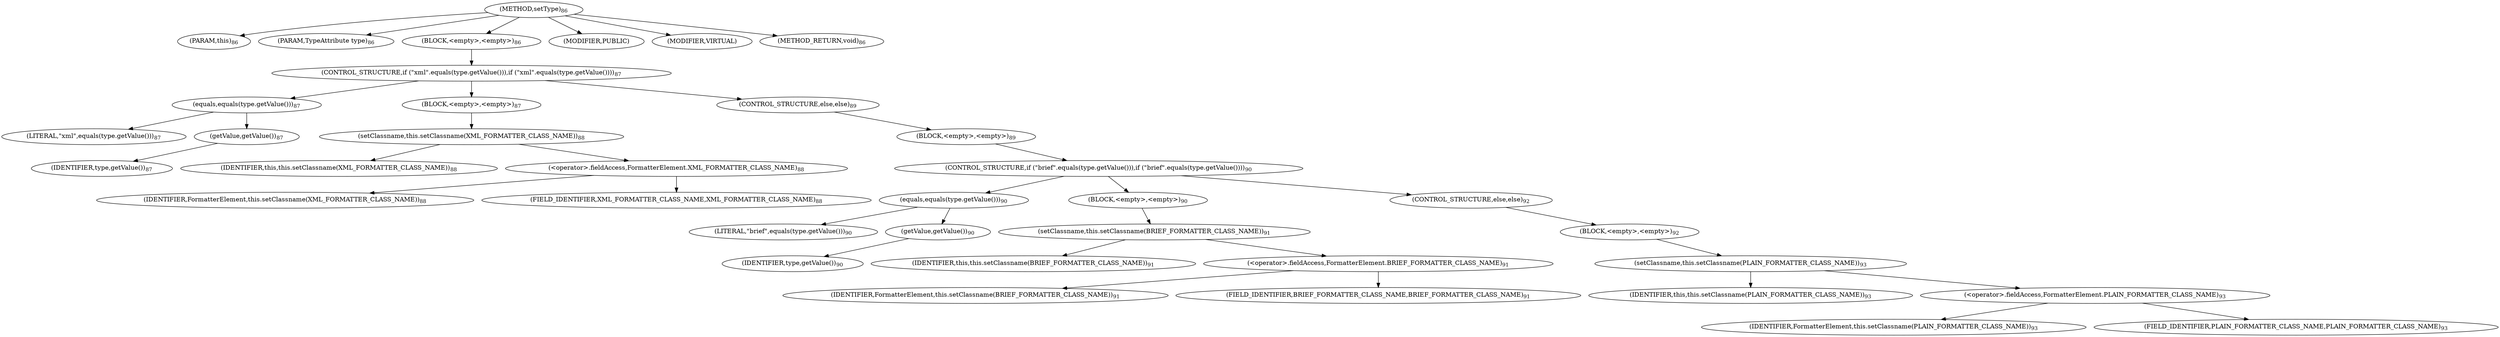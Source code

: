 digraph "setType" {  
"81" [label = <(METHOD,setType)<SUB>86</SUB>> ]
"4" [label = <(PARAM,this)<SUB>86</SUB>> ]
"82" [label = <(PARAM,TypeAttribute type)<SUB>86</SUB>> ]
"83" [label = <(BLOCK,&lt;empty&gt;,&lt;empty&gt;)<SUB>86</SUB>> ]
"84" [label = <(CONTROL_STRUCTURE,if (&quot;xml&quot;.equals(type.getValue())),if (&quot;xml&quot;.equals(type.getValue())))<SUB>87</SUB>> ]
"85" [label = <(equals,equals(type.getValue()))<SUB>87</SUB>> ]
"86" [label = <(LITERAL,&quot;xml&quot;,equals(type.getValue()))<SUB>87</SUB>> ]
"87" [label = <(getValue,getValue())<SUB>87</SUB>> ]
"88" [label = <(IDENTIFIER,type,getValue())<SUB>87</SUB>> ]
"89" [label = <(BLOCK,&lt;empty&gt;,&lt;empty&gt;)<SUB>87</SUB>> ]
"90" [label = <(setClassname,this.setClassname(XML_FORMATTER_CLASS_NAME))<SUB>88</SUB>> ]
"3" [label = <(IDENTIFIER,this,this.setClassname(XML_FORMATTER_CLASS_NAME))<SUB>88</SUB>> ]
"91" [label = <(&lt;operator&gt;.fieldAccess,FormatterElement.XML_FORMATTER_CLASS_NAME)<SUB>88</SUB>> ]
"92" [label = <(IDENTIFIER,FormatterElement,this.setClassname(XML_FORMATTER_CLASS_NAME))<SUB>88</SUB>> ]
"93" [label = <(FIELD_IDENTIFIER,XML_FORMATTER_CLASS_NAME,XML_FORMATTER_CLASS_NAME)<SUB>88</SUB>> ]
"94" [label = <(CONTROL_STRUCTURE,else,else)<SUB>89</SUB>> ]
"95" [label = <(BLOCK,&lt;empty&gt;,&lt;empty&gt;)<SUB>89</SUB>> ]
"96" [label = <(CONTROL_STRUCTURE,if (&quot;brief&quot;.equals(type.getValue())),if (&quot;brief&quot;.equals(type.getValue())))<SUB>90</SUB>> ]
"97" [label = <(equals,equals(type.getValue()))<SUB>90</SUB>> ]
"98" [label = <(LITERAL,&quot;brief&quot;,equals(type.getValue()))<SUB>90</SUB>> ]
"99" [label = <(getValue,getValue())<SUB>90</SUB>> ]
"100" [label = <(IDENTIFIER,type,getValue())<SUB>90</SUB>> ]
"101" [label = <(BLOCK,&lt;empty&gt;,&lt;empty&gt;)<SUB>90</SUB>> ]
"102" [label = <(setClassname,this.setClassname(BRIEF_FORMATTER_CLASS_NAME))<SUB>91</SUB>> ]
"5" [label = <(IDENTIFIER,this,this.setClassname(BRIEF_FORMATTER_CLASS_NAME))<SUB>91</SUB>> ]
"103" [label = <(&lt;operator&gt;.fieldAccess,FormatterElement.BRIEF_FORMATTER_CLASS_NAME)<SUB>91</SUB>> ]
"104" [label = <(IDENTIFIER,FormatterElement,this.setClassname(BRIEF_FORMATTER_CLASS_NAME))<SUB>91</SUB>> ]
"105" [label = <(FIELD_IDENTIFIER,BRIEF_FORMATTER_CLASS_NAME,BRIEF_FORMATTER_CLASS_NAME)<SUB>91</SUB>> ]
"106" [label = <(CONTROL_STRUCTURE,else,else)<SUB>92</SUB>> ]
"107" [label = <(BLOCK,&lt;empty&gt;,&lt;empty&gt;)<SUB>92</SUB>> ]
"108" [label = <(setClassname,this.setClassname(PLAIN_FORMATTER_CLASS_NAME))<SUB>93</SUB>> ]
"6" [label = <(IDENTIFIER,this,this.setClassname(PLAIN_FORMATTER_CLASS_NAME))<SUB>93</SUB>> ]
"109" [label = <(&lt;operator&gt;.fieldAccess,FormatterElement.PLAIN_FORMATTER_CLASS_NAME)<SUB>93</SUB>> ]
"110" [label = <(IDENTIFIER,FormatterElement,this.setClassname(PLAIN_FORMATTER_CLASS_NAME))<SUB>93</SUB>> ]
"111" [label = <(FIELD_IDENTIFIER,PLAIN_FORMATTER_CLASS_NAME,PLAIN_FORMATTER_CLASS_NAME)<SUB>93</SUB>> ]
"112" [label = <(MODIFIER,PUBLIC)> ]
"113" [label = <(MODIFIER,VIRTUAL)> ]
"114" [label = <(METHOD_RETURN,void)<SUB>86</SUB>> ]
  "81" -> "4" 
  "81" -> "82" 
  "81" -> "83" 
  "81" -> "112" 
  "81" -> "113" 
  "81" -> "114" 
  "83" -> "84" 
  "84" -> "85" 
  "84" -> "89" 
  "84" -> "94" 
  "85" -> "86" 
  "85" -> "87" 
  "87" -> "88" 
  "89" -> "90" 
  "90" -> "3" 
  "90" -> "91" 
  "91" -> "92" 
  "91" -> "93" 
  "94" -> "95" 
  "95" -> "96" 
  "96" -> "97" 
  "96" -> "101" 
  "96" -> "106" 
  "97" -> "98" 
  "97" -> "99" 
  "99" -> "100" 
  "101" -> "102" 
  "102" -> "5" 
  "102" -> "103" 
  "103" -> "104" 
  "103" -> "105" 
  "106" -> "107" 
  "107" -> "108" 
  "108" -> "6" 
  "108" -> "109" 
  "109" -> "110" 
  "109" -> "111" 
}
